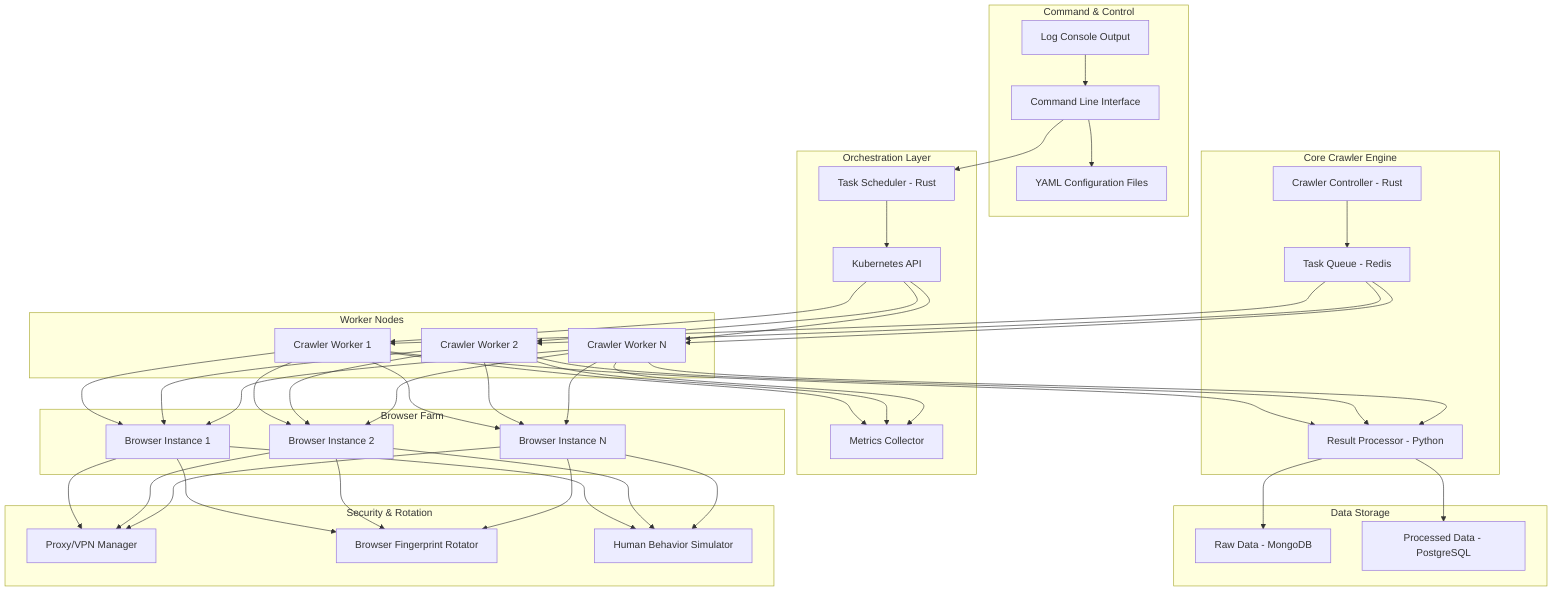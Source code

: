flowchart TD
        subgraph "Command & Control"
            CLI[Command Line Interface]
            ConfigFiles[YAML Configuration Files]
            LogConsole[Log Console Output]
        end

        subgraph "Orchestration Layer"
            Scheduler[Task Scheduler - Rust]
            KubeAPI[Kubernetes API]
            MetricsCollector[Metrics Collector]
        end

        subgraph "Core Crawler Engine"
            Controller[Crawler Controller - Rust]
            TaskQueue[Task Queue - Redis]
            ResultProcessor[Result Processor - Python]
        end

        subgraph "Worker Nodes"
            Crawler1[Crawler Worker 1]
            Crawler2[Crawler Worker 2]
            CrawlerN[Crawler Worker N]
        end

        subgraph "Browser Farm"
            Browser1[Browser Instance 1]
            Browser2[Browser Instance 2]
            BrowserN[Browser Instance N]
        end

        subgraph "Data Storage"
            RawData[Raw Data - MongoDB]
            ProcessedData[Processed Data - PostgreSQL]
        end

        subgraph "Security & Rotation"
            ProxyManager[Proxy/VPN Manager]
            FingerprintRotator[Browser Fingerprint Rotator]
            BehaviorSimulator[Human Behavior Simulator]
        end

        CLI --> ConfigFiles
        CLI --> Scheduler
        LogConsole --> CLI
        
        Scheduler --> KubeAPI
        KubeAPI --> Crawler1 & Crawler2 & CrawlerN
        
        Controller --> TaskQueue
        TaskQueue --> Crawler1 & Crawler2 & CrawlerN
        
        Crawler1 & Crawler2 & CrawlerN --> Browser1 & Browser2 & BrowserN
        Browser1 & Browser2 & BrowserN --> ProxyManager
        
        Crawler1 & Crawler2 & CrawlerN --> ResultProcessor
        ResultProcessor --> RawData
        ResultProcessor --> ProcessedData
        
        Browser1 & Browser2 & BrowserN --> FingerprintRotator
        Browser1 & Browser2 & BrowserN --> BehaviorSimulator
        
        Crawler1 & Crawler2 & CrawlerN --> MetricsCollector